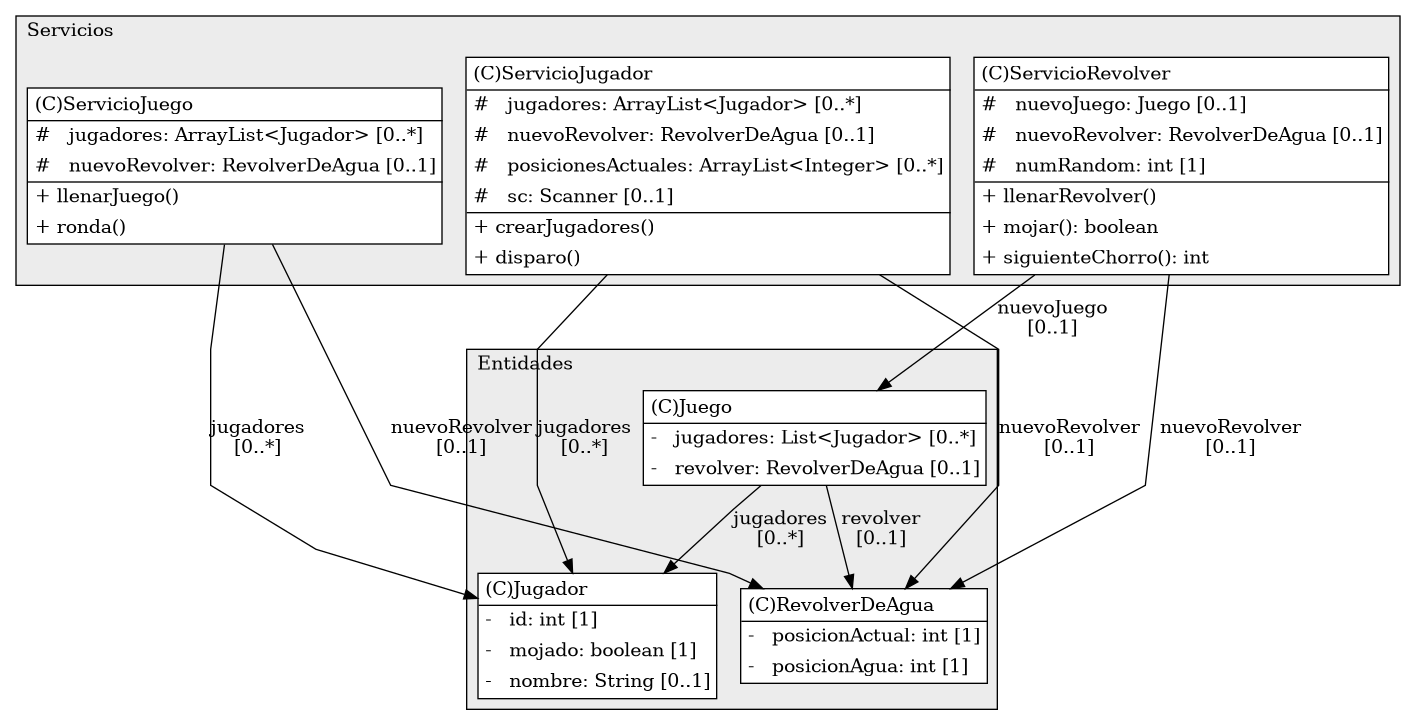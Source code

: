 @startuml

/' diagram meta data start
config=StructureConfiguration;
{
  "projectClassification": {
    "searchMode": "OpenProject", // OpenProject, AllProjects
    "includedProjects": "",
    "pathEndKeywords": "*.impl",
    "isClientPath": "",
    "isClientName": "",
    "isTestPath": "",
    "isTestName": "",
    "isMappingPath": "",
    "isMappingName": "",
    "isDataAccessPath": "",
    "isDataAccessName": "",
    "isDataStructurePath": "",
    "isDataStructureName": "",
    "isInterfaceStructuresPath": "",
    "isInterfaceStructuresName": "",
    "isEntryPointPath": "",
    "isEntryPointName": "",
    "treatFinalFieldsAsMandatory": false
  },
  "graphRestriction": {
    "classPackageExcludeFilter": "",
    "classPackageIncludeFilter": "",
    "classNameExcludeFilter": "",
    "classNameIncludeFilter": "",
    "methodNameExcludeFilter": "",
    "methodNameIncludeFilter": "",
    "removeByInheritance": "", // inheritance/annotation based filtering is done in a second step
    "removeByAnnotation": "",
    "removeByClassPackage": "", // cleanup the graph after inheritance/annotation based filtering is done
    "removeByClassName": "",
    "cutMappings": false,
    "cutEnum": true,
    "cutTests": true,
    "cutClient": true,
    "cutDataAccess": false,
    "cutInterfaceStructures": false,
    "cutDataStructures": false,
    "cutGetterAndSetter": true,
    "cutConstructors": true
  },
  "graphTraversal": {
    "forwardDepth": 6,
    "backwardDepth": 6,
    "classPackageExcludeFilter": "",
    "classPackageIncludeFilter": "",
    "classNameExcludeFilter": "",
    "classNameIncludeFilter": "",
    "methodNameExcludeFilter": "",
    "methodNameIncludeFilter": "",
    "hideMappings": false,
    "hideDataStructures": false,
    "hidePrivateMethods": true,
    "hideInterfaceCalls": true, // indirection: implementation -> interface (is hidden) -> implementation
    "onlyShowApplicationEntryPoints": false, // root node is included
    "useMethodCallsForStructureDiagram": "ForwardOnly" // ForwardOnly, BothDirections, No
  },
  "details": {
    "aggregation": "GroupByClass", // ByClass, GroupByClass, None
    "showClassGenericTypes": true,
    "showMethods": true,
    "showMethodParameterNames": true,
    "showMethodParameterTypes": true,
    "showMethodReturnType": true,
    "showPackageLevels": 2,
    "showDetailedClassStructure": true
  },
  "rootClass": "Servicios.ServicioJuego",
  "extensionCallbackMethod": "" // qualified.class.name#methodName - signature: public static String method(String)
}
diagram meta data end '/



digraph g {
    rankdir="TB"
    splines=polyline
    

'nodes 
subgraph cluster_1247916087 { 
   	label=Entidades
	labeljust=l
	fillcolor="#ececec"
	style=filled
   
   Juego1247916087[
	label=<<TABLE BORDER="1" CELLBORDER="0" CELLPADDING="4" CELLSPACING="0">
<TR><TD ALIGN="LEFT" >(C)Juego</TD></TR>
<HR/>
<TR><TD ALIGN="LEFT" >-   jugadores: List&lt;Jugador&gt; [0..*]</TD></TR>
<TR><TD ALIGN="LEFT" >-   revolver: RevolverDeAgua [0..1]</TD></TR>
</TABLE>>
	style=filled
	margin=0
	shape=plaintext
	fillcolor="#FFFFFF"
];

Jugador1247916087[
	label=<<TABLE BORDER="1" CELLBORDER="0" CELLPADDING="4" CELLSPACING="0">
<TR><TD ALIGN="LEFT" >(C)Jugador</TD></TR>
<HR/>
<TR><TD ALIGN="LEFT" >-   id: int [1]</TD></TR>
<TR><TD ALIGN="LEFT" >-   mojado: boolean [1]</TD></TR>
<TR><TD ALIGN="LEFT" >-   nombre: String [0..1]</TD></TR>
</TABLE>>
	style=filled
	margin=0
	shape=plaintext
	fillcolor="#FFFFFF"
];

RevolverDeAgua1247916087[
	label=<<TABLE BORDER="1" CELLBORDER="0" CELLPADDING="4" CELLSPACING="0">
<TR><TD ALIGN="LEFT" >(C)RevolverDeAgua</TD></TR>
<HR/>
<TR><TD ALIGN="LEFT" >-   posicionActual: int [1]</TD></TR>
<TR><TD ALIGN="LEFT" >-   posicionAgua: int [1]</TD></TR>
</TABLE>>
	style=filled
	margin=0
	shape=plaintext
	fillcolor="#FFFFFF"
];
} 

subgraph cluster_1809787453 { 
   	label=Servicios
	labeljust=l
	fillcolor="#ececec"
	style=filled
   
   ServicioJuego1809787453[
	label=<<TABLE BORDER="1" CELLBORDER="0" CELLPADDING="4" CELLSPACING="0">
<TR><TD ALIGN="LEFT" >(C)ServicioJuego</TD></TR>
<HR/>
<TR><TD ALIGN="LEFT" >#   jugadores: ArrayList&lt;Jugador&gt; [0..*]</TD></TR>
<TR><TD ALIGN="LEFT" >#   nuevoRevolver: RevolverDeAgua [0..1]</TD></TR>
<HR/>
<TR><TD ALIGN="LEFT" >+ llenarJuego()</TD></TR>
<TR><TD ALIGN="LEFT" >+ ronda()</TD></TR>
</TABLE>>
	style=filled
	margin=0
	shape=plaintext
	fillcolor="#FFFFFF"
];

ServicioJugador1809787453[
	label=<<TABLE BORDER="1" CELLBORDER="0" CELLPADDING="4" CELLSPACING="0">
<TR><TD ALIGN="LEFT" >(C)ServicioJugador</TD></TR>
<HR/>
<TR><TD ALIGN="LEFT" >#   jugadores: ArrayList&lt;Jugador&gt; [0..*]</TD></TR>
<TR><TD ALIGN="LEFT" >#   nuevoRevolver: RevolverDeAgua [0..1]</TD></TR>
<TR><TD ALIGN="LEFT" >#   posicionesActuales: ArrayList&lt;Integer&gt; [0..*]</TD></TR>
<TR><TD ALIGN="LEFT" >#   sc: Scanner [0..1]</TD></TR>
<HR/>
<TR><TD ALIGN="LEFT" >+ crearJugadores()</TD></TR>
<TR><TD ALIGN="LEFT" >+ disparo()</TD></TR>
</TABLE>>
	style=filled
	margin=0
	shape=plaintext
	fillcolor="#FFFFFF"
];

ServicioRevolver1809787453[
	label=<<TABLE BORDER="1" CELLBORDER="0" CELLPADDING="4" CELLSPACING="0">
<TR><TD ALIGN="LEFT" >(C)ServicioRevolver</TD></TR>
<HR/>
<TR><TD ALIGN="LEFT" >#   nuevoJuego: Juego [0..1]</TD></TR>
<TR><TD ALIGN="LEFT" >#   nuevoRevolver: RevolverDeAgua [0..1]</TD></TR>
<TR><TD ALIGN="LEFT" >#   numRandom: int [1]</TD></TR>
<HR/>
<TR><TD ALIGN="LEFT" >+ llenarRevolver()</TD></TR>
<TR><TD ALIGN="LEFT" >+ mojar(): boolean</TD></TR>
<TR><TD ALIGN="LEFT" >+ siguienteChorro(): int</TD></TR>
</TABLE>>
	style=filled
	margin=0
	shape=plaintext
	fillcolor="#FFFFFF"
];
} 

'edges    
Juego1247916087 -> Jugador1247916087[label="jugadores
[0..*]"];
Juego1247916087 -> RevolverDeAgua1247916087[label="revolver
[0..1]"];
ServicioJuego1809787453 -> Jugador1247916087[label="jugadores
[0..*]"];
ServicioJuego1809787453 -> RevolverDeAgua1247916087[label="nuevoRevolver
[0..1]"];
ServicioJugador1809787453 -> Jugador1247916087[label="jugadores
[0..*]"];
ServicioJugador1809787453 -> RevolverDeAgua1247916087[label="nuevoRevolver
[0..1]"];
ServicioRevolver1809787453 -> Juego1247916087[label="nuevoJuego
[0..1]"];
ServicioRevolver1809787453 -> RevolverDeAgua1247916087[label="nuevoRevolver
[0..1]"];
    
}
@enduml